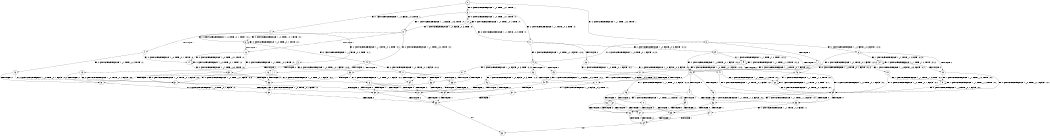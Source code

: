 digraph BCG {
size = "7, 10.5";
center = TRUE;
node [shape = circle];
0 [peripheries = 2];
0 -> 1 [label = "EX !1 !ATOMIC_EXCH_BRANCH (1, +0, FALSE, +0, 3, TRUE) !::"];
0 -> 2 [label = "EX !2 !ATOMIC_EXCH_BRANCH (1, +1, TRUE, +0, 2, TRUE) !::"];
0 -> 3 [label = "EX !0 !ATOMIC_EXCH_BRANCH (1, +0, TRUE, +0, 1, TRUE) !::"];
1 -> 4 [label = "TERMINATE !1"];
1 -> 5 [label = "EX !2 !ATOMIC_EXCH_BRANCH (1, +1, TRUE, +0, 2, TRUE) !:0:1:"];
1 -> 6 [label = "EX !0 !ATOMIC_EXCH_BRANCH (1, +0, TRUE, +0, 1, TRUE) !:0:1:"];
2 -> 7 [label = "TERMINATE !2"];
2 -> 8 [label = "EX !1 !ATOMIC_EXCH_BRANCH (1, +0, FALSE, +0, 3, FALSE) !:0:1:2:"];
2 -> 9 [label = "EX !0 !ATOMIC_EXCH_BRANCH (1, +0, TRUE, +0, 1, FALSE) !:0:1:2:"];
3 -> 10 [label = "EX !1 !ATOMIC_EXCH_BRANCH (1, +0, FALSE, +0, 3, TRUE) !:0:"];
3 -> 11 [label = "EX !2 !ATOMIC_EXCH_BRANCH (1, +1, TRUE, +0, 2, TRUE) !:0:"];
3 -> 12 [label = "EX !0 !ATOMIC_EXCH_BRANCH (1, +0, TRUE, +0, 1, TRUE) !:0:"];
4 -> 13 [label = "EX !2 !ATOMIC_EXCH_BRANCH (1, +1, TRUE, +0, 2, TRUE) !:0:"];
4 -> 14 [label = "EX !0 !ATOMIC_EXCH_BRANCH (1, +0, TRUE, +0, 1, TRUE) !:0:"];
5 -> 15 [label = "TERMINATE !1"];
5 -> 16 [label = "TERMINATE !2"];
5 -> 17 [label = "EX !0 !ATOMIC_EXCH_BRANCH (1, +0, TRUE, +0, 1, FALSE) !:0:1:2:"];
6 -> 18 [label = "TERMINATE !1"];
6 -> 19 [label = "EX !2 !ATOMIC_EXCH_BRANCH (1, +1, TRUE, +0, 2, TRUE) !:0:1:"];
6 -> 6 [label = "EX !0 !ATOMIC_EXCH_BRANCH (1, +0, TRUE, +0, 1, TRUE) !:0:1:"];
7 -> 20 [label = "EX !1 !ATOMIC_EXCH_BRANCH (1, +0, FALSE, +0, 3, FALSE) !:0:1:"];
7 -> 21 [label = "EX !0 !ATOMIC_EXCH_BRANCH (1, +0, TRUE, +0, 1, FALSE) !:0:1:"];
8 -> 22 [label = "TERMINATE !2"];
8 -> 23 [label = "EX !0 !ATOMIC_EXCH_BRANCH (1, +0, TRUE, +0, 1, FALSE) !:0:1:2:"];
8 -> 24 [label = "EX !1 !ATOMIC_EXCH_BRANCH (1, +1, TRUE, +1, 2, TRUE) !:0:1:2:"];
9 -> 25 [label = "TERMINATE !2"];
9 -> 26 [label = "TERMINATE !0"];
9 -> 27 [label = "EX !1 !ATOMIC_EXCH_BRANCH (1, +0, FALSE, +0, 3, TRUE) !:0:1:2:"];
10 -> 18 [label = "TERMINATE !1"];
10 -> 19 [label = "EX !2 !ATOMIC_EXCH_BRANCH (1, +1, TRUE, +0, 2, TRUE) !:0:1:"];
10 -> 6 [label = "EX !0 !ATOMIC_EXCH_BRANCH (1, +0, TRUE, +0, 1, TRUE) !:0:1:"];
11 -> 28 [label = "TERMINATE !2"];
11 -> 29 [label = "EX !1 !ATOMIC_EXCH_BRANCH (1, +0, FALSE, +0, 3, FALSE) !:0:1:2:"];
11 -> 9 [label = "EX !0 !ATOMIC_EXCH_BRANCH (1, +0, TRUE, +0, 1, FALSE) !:0:1:2:"];
12 -> 10 [label = "EX !1 !ATOMIC_EXCH_BRANCH (1, +0, FALSE, +0, 3, TRUE) !:0:"];
12 -> 11 [label = "EX !2 !ATOMIC_EXCH_BRANCH (1, +1, TRUE, +0, 2, TRUE) !:0:"];
12 -> 12 [label = "EX !0 !ATOMIC_EXCH_BRANCH (1, +0, TRUE, +0, 1, TRUE) !:0:"];
13 -> 30 [label = "TERMINATE !2"];
13 -> 31 [label = "EX !0 !ATOMIC_EXCH_BRANCH (1, +0, TRUE, +0, 1, FALSE) !:0:2:"];
14 -> 32 [label = "EX !2 !ATOMIC_EXCH_BRANCH (1, +1, TRUE, +0, 2, TRUE) !:0:"];
14 -> 14 [label = "EX !0 !ATOMIC_EXCH_BRANCH (1, +0, TRUE, +0, 1, TRUE) !:0:"];
15 -> 30 [label = "TERMINATE !2"];
15 -> 31 [label = "EX !0 !ATOMIC_EXCH_BRANCH (1, +0, TRUE, +0, 1, FALSE) !:0:2:"];
16 -> 30 [label = "TERMINATE !1"];
16 -> 33 [label = "EX !0 !ATOMIC_EXCH_BRANCH (1, +0, TRUE, +0, 1, FALSE) !:0:1:"];
17 -> 34 [label = "TERMINATE !1"];
17 -> 35 [label = "TERMINATE !2"];
17 -> 36 [label = "TERMINATE !0"];
18 -> 32 [label = "EX !2 !ATOMIC_EXCH_BRANCH (1, +1, TRUE, +0, 2, TRUE) !:0:"];
18 -> 14 [label = "EX !0 !ATOMIC_EXCH_BRANCH (1, +0, TRUE, +0, 1, TRUE) !:0:"];
19 -> 37 [label = "TERMINATE !1"];
19 -> 38 [label = "TERMINATE !2"];
19 -> 17 [label = "EX !0 !ATOMIC_EXCH_BRANCH (1, +0, TRUE, +0, 1, FALSE) !:0:1:2:"];
20 -> 39 [label = "EX !0 !ATOMIC_EXCH_BRANCH (1, +0, TRUE, +0, 1, FALSE) !:0:1:"];
20 -> 40 [label = "EX !1 !ATOMIC_EXCH_BRANCH (1, +1, TRUE, +1, 2, TRUE) !:0:1:"];
21 -> 41 [label = "TERMINATE !0"];
21 -> 42 [label = "EX !1 !ATOMIC_EXCH_BRANCH (1, +0, FALSE, +0, 3, TRUE) !:0:1:"];
22 -> 39 [label = "EX !0 !ATOMIC_EXCH_BRANCH (1, +0, TRUE, +0, 1, FALSE) !:0:1:"];
22 -> 40 [label = "EX !1 !ATOMIC_EXCH_BRANCH (1, +1, TRUE, +1, 2, TRUE) !:0:1:"];
23 -> 43 [label = "TERMINATE !2"];
23 -> 44 [label = "TERMINATE !0"];
23 -> 45 [label = "EX !1 !ATOMIC_EXCH_BRANCH (1, +1, TRUE, +1, 2, FALSE) !:0:1:2:"];
24 -> 22 [label = "TERMINATE !2"];
24 -> 23 [label = "EX !0 !ATOMIC_EXCH_BRANCH (1, +0, TRUE, +0, 1, FALSE) !:0:1:2:"];
24 -> 24 [label = "EX !1 !ATOMIC_EXCH_BRANCH (1, +1, TRUE, +1, 2, TRUE) !:0:1:2:"];
25 -> 41 [label = "TERMINATE !0"];
25 -> 42 [label = "EX !1 !ATOMIC_EXCH_BRANCH (1, +0, FALSE, +0, 3, TRUE) !:0:1:"];
26 -> 41 [label = "TERMINATE !2"];
26 -> 46 [label = "EX !1 !ATOMIC_EXCH_BRANCH (1, +0, FALSE, +0, 3, TRUE) !:1:2:"];
27 -> 34 [label = "TERMINATE !1"];
27 -> 35 [label = "TERMINATE !2"];
27 -> 36 [label = "TERMINATE !0"];
28 -> 47 [label = "EX !1 !ATOMIC_EXCH_BRANCH (1, +0, FALSE, +0, 3, FALSE) !:0:1:"];
28 -> 21 [label = "EX !0 !ATOMIC_EXCH_BRANCH (1, +0, TRUE, +0, 1, FALSE) !:0:1:"];
29 -> 48 [label = "TERMINATE !2"];
29 -> 49 [label = "EX !1 !ATOMIC_EXCH_BRANCH (1, +1, TRUE, +1, 2, TRUE) !:0:1:2:"];
29 -> 23 [label = "EX !0 !ATOMIC_EXCH_BRANCH (1, +0, TRUE, +0, 1, FALSE) !:0:1:2:"];
30 -> 50 [label = "EX !0 !ATOMIC_EXCH_BRANCH (1, +0, TRUE, +0, 1, FALSE) !:0:"];
31 -> 51 [label = "TERMINATE !2"];
31 -> 52 [label = "TERMINATE !0"];
32 -> 53 [label = "TERMINATE !2"];
32 -> 31 [label = "EX !0 !ATOMIC_EXCH_BRANCH (1, +0, TRUE, +0, 1, FALSE) !:0:2:"];
33 -> 51 [label = "TERMINATE !1"];
33 -> 54 [label = "TERMINATE !0"];
34 -> 51 [label = "TERMINATE !2"];
34 -> 52 [label = "TERMINATE !0"];
35 -> 51 [label = "TERMINATE !1"];
35 -> 54 [label = "TERMINATE !0"];
36 -> 52 [label = "TERMINATE !1"];
36 -> 54 [label = "TERMINATE !2"];
37 -> 53 [label = "TERMINATE !2"];
37 -> 31 [label = "EX !0 !ATOMIC_EXCH_BRANCH (1, +0, TRUE, +0, 1, FALSE) !:0:2:"];
38 -> 53 [label = "TERMINATE !1"];
38 -> 33 [label = "EX !0 !ATOMIC_EXCH_BRANCH (1, +0, TRUE, +0, 1, FALSE) !:0:1:"];
39 -> 55 [label = "TERMINATE !0"];
39 -> 56 [label = "EX !1 !ATOMIC_EXCH_BRANCH (1, +1, TRUE, +1, 2, FALSE) !:0:1:"];
40 -> 39 [label = "EX !0 !ATOMIC_EXCH_BRANCH (1, +0, TRUE, +0, 1, FALSE) !:0:1:"];
40 -> 40 [label = "EX !1 !ATOMIC_EXCH_BRANCH (1, +1, TRUE, +1, 2, TRUE) !:0:1:"];
41 -> 57 [label = "EX !1 !ATOMIC_EXCH_BRANCH (1, +0, FALSE, +0, 3, TRUE) !:1:"];
42 -> 51 [label = "TERMINATE !1"];
42 -> 54 [label = "TERMINATE !0"];
43 -> 55 [label = "TERMINATE !0"];
43 -> 56 [label = "EX !1 !ATOMIC_EXCH_BRANCH (1, +1, TRUE, +1, 2, FALSE) !:0:1:"];
44 -> 55 [label = "TERMINATE !2"];
44 -> 58 [label = "EX !1 !ATOMIC_EXCH_BRANCH (1, +1, TRUE, +1, 2, FALSE) !:1:2:"];
45 -> 59 [label = "TERMINATE !1"];
45 -> 60 [label = "TERMINATE !2"];
45 -> 61 [label = "TERMINATE !0"];
46 -> 52 [label = "TERMINATE !1"];
46 -> 54 [label = "TERMINATE !2"];
47 -> 62 [label = "EX !1 !ATOMIC_EXCH_BRANCH (1, +1, TRUE, +1, 2, TRUE) !:0:1:"];
47 -> 39 [label = "EX !0 !ATOMIC_EXCH_BRANCH (1, +0, TRUE, +0, 1, FALSE) !:0:1:"];
48 -> 62 [label = "EX !1 !ATOMIC_EXCH_BRANCH (1, +1, TRUE, +1, 2, TRUE) !:0:1:"];
48 -> 39 [label = "EX !0 !ATOMIC_EXCH_BRANCH (1, +0, TRUE, +0, 1, FALSE) !:0:1:"];
49 -> 48 [label = "TERMINATE !2"];
49 -> 49 [label = "EX !1 !ATOMIC_EXCH_BRANCH (1, +1, TRUE, +1, 2, TRUE) !:0:1:2:"];
49 -> 23 [label = "EX !0 !ATOMIC_EXCH_BRANCH (1, +0, TRUE, +0, 1, FALSE) !:0:1:2:"];
50 -> 63 [label = "TERMINATE !0"];
51 -> 63 [label = "TERMINATE !0"];
52 -> 63 [label = "TERMINATE !2"];
53 -> 50 [label = "EX !0 !ATOMIC_EXCH_BRANCH (1, +0, TRUE, +0, 1, FALSE) !:0:"];
54 -> 63 [label = "TERMINATE !1"];
55 -> 64 [label = "EX !1 !ATOMIC_EXCH_BRANCH (1, +1, TRUE, +1, 2, FALSE) !:1:"];
56 -> 65 [label = "TERMINATE !1"];
56 -> 66 [label = "TERMINATE !0"];
57 -> 63 [label = "TERMINATE !1"];
58 -> 67 [label = "TERMINATE !1"];
58 -> 66 [label = "TERMINATE !2"];
59 -> 65 [label = "TERMINATE !2"];
59 -> 67 [label = "TERMINATE !0"];
60 -> 65 [label = "TERMINATE !1"];
60 -> 66 [label = "TERMINATE !0"];
61 -> 67 [label = "TERMINATE !1"];
61 -> 66 [label = "TERMINATE !2"];
62 -> 62 [label = "EX !1 !ATOMIC_EXCH_BRANCH (1, +1, TRUE, +1, 2, TRUE) !:0:1:"];
62 -> 39 [label = "EX !0 !ATOMIC_EXCH_BRANCH (1, +0, TRUE, +0, 1, FALSE) !:0:1:"];
63 -> 68 [label = "exit"];
64 -> 69 [label = "TERMINATE !1"];
65 -> 69 [label = "TERMINATE !0"];
66 -> 69 [label = "TERMINATE !1"];
67 -> 69 [label = "TERMINATE !2"];
69 -> 68 [label = "exit"];
}
